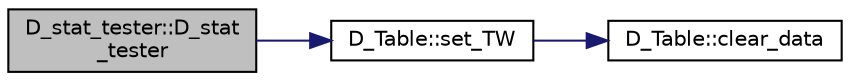 digraph "D_stat_tester::D_stat_tester"
{
 // LATEX_PDF_SIZE
  edge [fontname="Helvetica",fontsize="10",labelfontname="Helvetica",labelfontsize="10"];
  node [fontname="Helvetica",fontsize="10",shape=record];
  rankdir="LR";
  Node1 [label="D_stat_tester::D_stat\l_tester",height=0.2,width=0.4,color="black", fillcolor="grey75", style="filled", fontcolor="black",tooltip=" "];
  Node1 -> Node2 [color="midnightblue",fontsize="10",style="solid",fontname="Helvetica"];
  Node2 [label="D_Table::set_TW",height=0.2,width=0.4,color="black", fillcolor="white", style="filled",URL="$class_d___table.html#ae9907a0ef635b7509efec6beea8cfb27",tooltip=" "];
  Node2 -> Node3 [color="midnightblue",fontsize="10",style="solid",fontname="Helvetica"];
  Node3 [label="D_Table::clear_data",height=0.2,width=0.4,color="black", fillcolor="white", style="filled",URL="$class_d___table.html#a334506b75189defa67333d6e7d08bf39",tooltip=" "];
}
